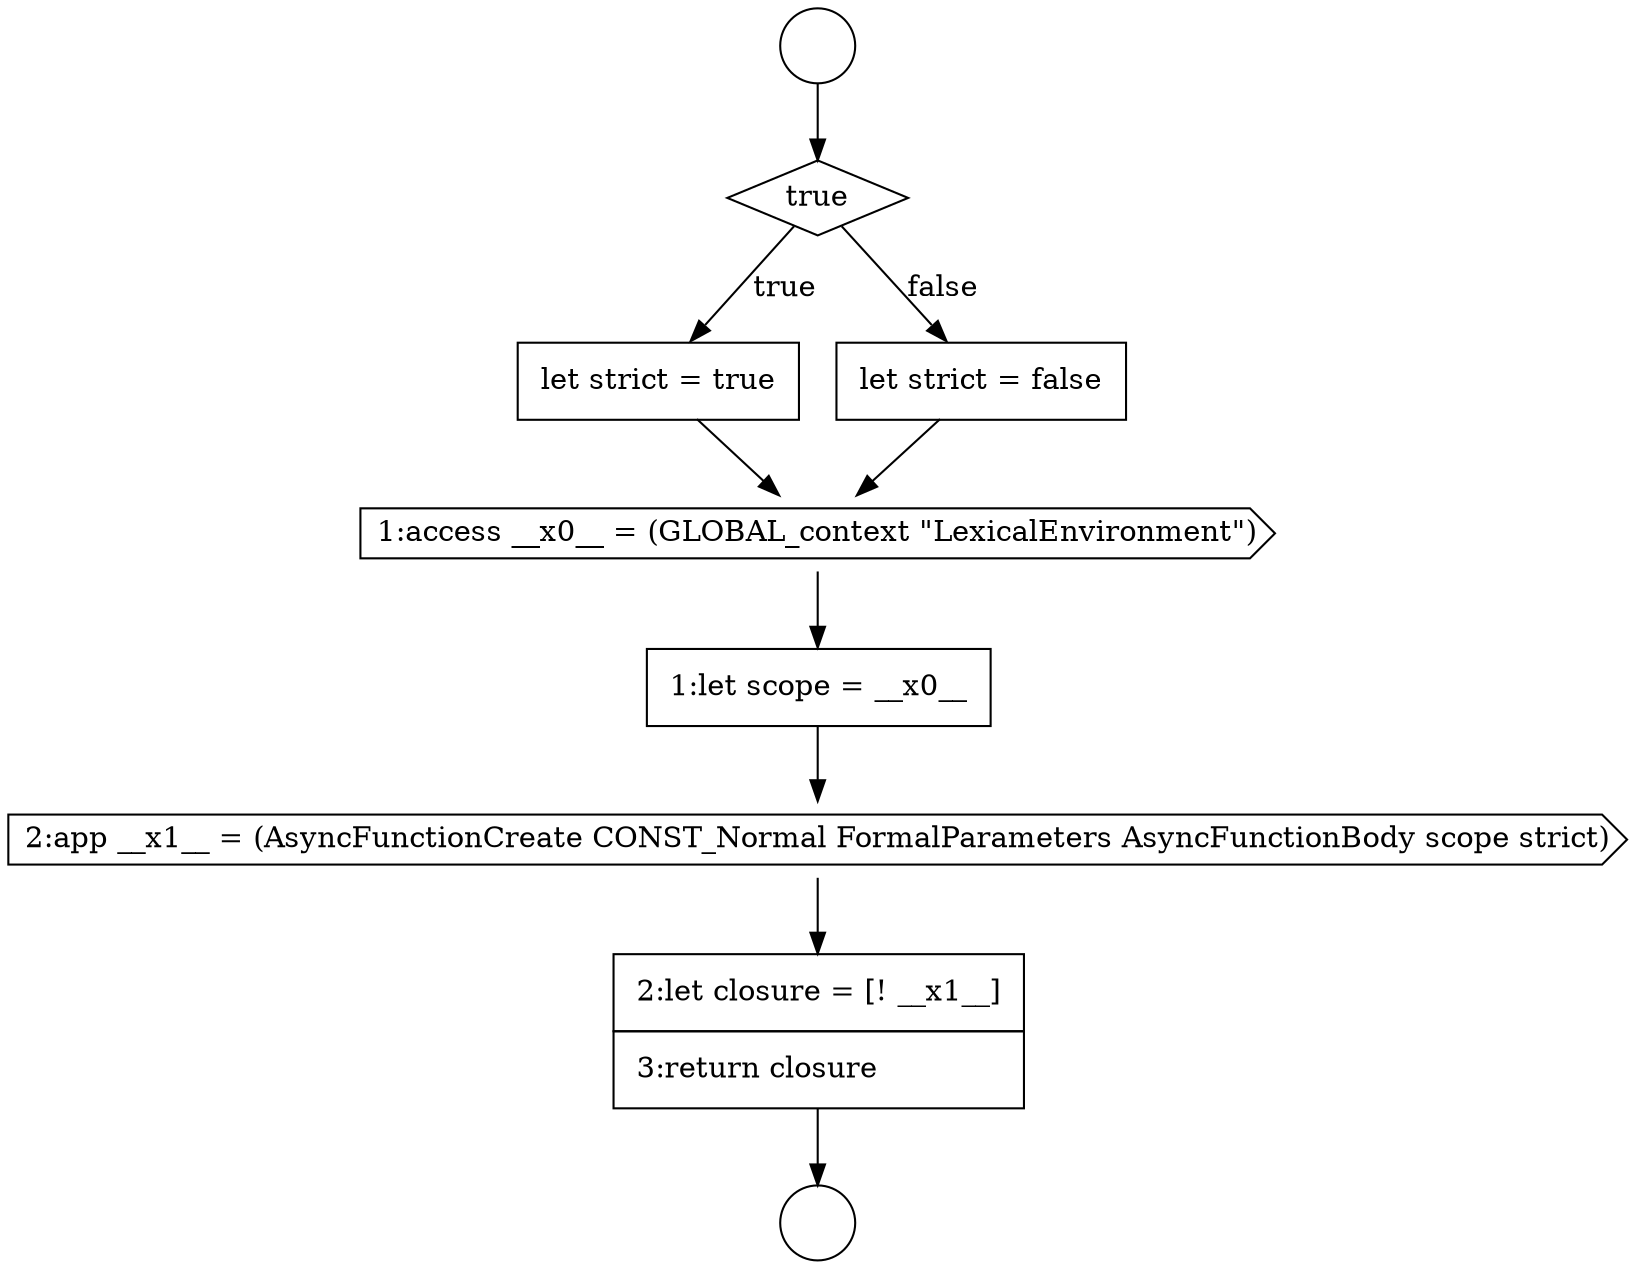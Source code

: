 digraph {
  node8733 [shape=none, margin=0, label=<<font color="black">
    <table border="0" cellborder="1" cellspacing="0" cellpadding="10">
      <tr><td align="left">2:let closure = [! __x1__]</td></tr>
      <tr><td align="left">3:return closure</td></tr>
    </table>
  </font>> color="black" fillcolor="white" style=filled]
  node8727 [shape=diamond, label=<<font color="black">true</font>> color="black" fillcolor="white" style=filled]
  node8732 [shape=cds, label=<<font color="black">2:app __x1__ = (AsyncFunctionCreate CONST_Normal FormalParameters AsyncFunctionBody scope strict)</font>> color="black" fillcolor="white" style=filled]
  node8728 [shape=none, margin=0, label=<<font color="black">
    <table border="0" cellborder="1" cellspacing="0" cellpadding="10">
      <tr><td align="left">let strict = true</td></tr>
    </table>
  </font>> color="black" fillcolor="white" style=filled]
  node8731 [shape=none, margin=0, label=<<font color="black">
    <table border="0" cellborder="1" cellspacing="0" cellpadding="10">
      <tr><td align="left">1:let scope = __x0__</td></tr>
    </table>
  </font>> color="black" fillcolor="white" style=filled]
  node8725 [shape=circle label=" " color="black" fillcolor="white" style=filled]
  node8729 [shape=none, margin=0, label=<<font color="black">
    <table border="0" cellborder="1" cellspacing="0" cellpadding="10">
      <tr><td align="left">let strict = false</td></tr>
    </table>
  </font>> color="black" fillcolor="white" style=filled]
  node8726 [shape=circle label=" " color="black" fillcolor="white" style=filled]
  node8730 [shape=cds, label=<<font color="black">1:access __x0__ = (GLOBAL_context &quot;LexicalEnvironment&quot;)</font>> color="black" fillcolor="white" style=filled]
  node8732 -> node8733 [ color="black"]
  node8730 -> node8731 [ color="black"]
  node8731 -> node8732 [ color="black"]
  node8729 -> node8730 [ color="black"]
  node8725 -> node8727 [ color="black"]
  node8727 -> node8728 [label=<<font color="black">true</font>> color="black"]
  node8727 -> node8729 [label=<<font color="black">false</font>> color="black"]
  node8733 -> node8726 [ color="black"]
  node8728 -> node8730 [ color="black"]
}
